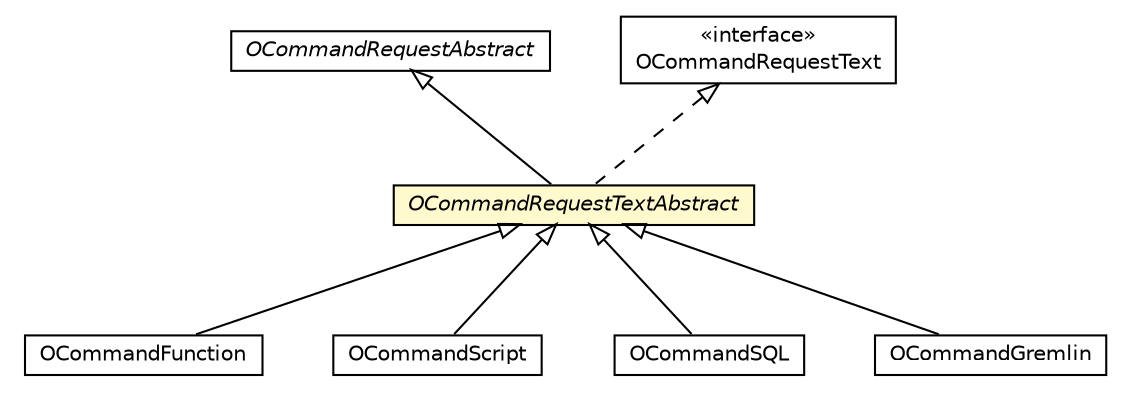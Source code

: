 #!/usr/local/bin/dot
#
# Class diagram 
# Generated by UMLGraph version R5_6-24-gf6e263 (http://www.umlgraph.org/)
#

digraph G {
	edge [fontname="Helvetica",fontsize=10,labelfontname="Helvetica",labelfontsize=10];
	node [fontname="Helvetica",fontsize=10,shape=plaintext];
	nodesep=0.25;
	ranksep=0.5;
	// com.orientechnologies.orient.core.command.OCommandRequestTextAbstract
	c1140543 [label=<<table title="com.orientechnologies.orient.core.command.OCommandRequestTextAbstract" border="0" cellborder="1" cellspacing="0" cellpadding="2" port="p" bgcolor="lemonChiffon" href="./OCommandRequestTextAbstract.html">
		<tr><td><table border="0" cellspacing="0" cellpadding="1">
<tr><td align="center" balign="center"><font face="Helvetica-Oblique"> OCommandRequestTextAbstract </font></td></tr>
		</table></td></tr>
		</table>>, URL="./OCommandRequestTextAbstract.html", fontname="Helvetica", fontcolor="black", fontsize=10.0];
	// com.orientechnologies.orient.core.command.OCommandRequestAbstract
	c1140548 [label=<<table title="com.orientechnologies.orient.core.command.OCommandRequestAbstract" border="0" cellborder="1" cellspacing="0" cellpadding="2" port="p" href="./OCommandRequestAbstract.html">
		<tr><td><table border="0" cellspacing="0" cellpadding="1">
<tr><td align="center" balign="center"><font face="Helvetica-Oblique"> OCommandRequestAbstract </font></td></tr>
		</table></td></tr>
		</table>>, URL="./OCommandRequestAbstract.html", fontname="Helvetica", fontcolor="black", fontsize=10.0];
	// com.orientechnologies.orient.core.command.OCommandRequestText
	c1140557 [label=<<table title="com.orientechnologies.orient.core.command.OCommandRequestText" border="0" cellborder="1" cellspacing="0" cellpadding="2" port="p" href="./OCommandRequestText.html">
		<tr><td><table border="0" cellspacing="0" cellpadding="1">
<tr><td align="center" balign="center"> &#171;interface&#187; </td></tr>
<tr><td align="center" balign="center"> OCommandRequestText </td></tr>
		</table></td></tr>
		</table>>, URL="./OCommandRequestText.html", fontname="Helvetica", fontcolor="black", fontsize=10.0];
	// com.orientechnologies.orient.core.command.script.OCommandFunction
	c1140570 [label=<<table title="com.orientechnologies.orient.core.command.script.OCommandFunction" border="0" cellborder="1" cellspacing="0" cellpadding="2" port="p" href="./script/OCommandFunction.html">
		<tr><td><table border="0" cellspacing="0" cellpadding="1">
<tr><td align="center" balign="center"> OCommandFunction </td></tr>
		</table></td></tr>
		</table>>, URL="./script/OCommandFunction.html", fontname="Helvetica", fontcolor="black", fontsize=10.0];
	// com.orientechnologies.orient.core.command.script.OCommandScript
	c1140574 [label=<<table title="com.orientechnologies.orient.core.command.script.OCommandScript" border="0" cellborder="1" cellspacing="0" cellpadding="2" port="p" href="./script/OCommandScript.html">
		<tr><td><table border="0" cellspacing="0" cellpadding="1">
<tr><td align="center" balign="center"> OCommandScript </td></tr>
		</table></td></tr>
		</table>>, URL="./script/OCommandScript.html", fontname="Helvetica", fontcolor="black", fontsize=10.0];
	// com.orientechnologies.orient.core.sql.OCommandSQL
	c1140653 [label=<<table title="com.orientechnologies.orient.core.sql.OCommandSQL" border="0" cellborder="1" cellspacing="0" cellpadding="2" port="p" href="../sql/OCommandSQL.html">
		<tr><td><table border="0" cellspacing="0" cellpadding="1">
<tr><td align="center" balign="center"> OCommandSQL </td></tr>
		</table></td></tr>
		</table>>, URL="../sql/OCommandSQL.html", fontname="Helvetica", fontcolor="black", fontsize=10.0];
	// com.orientechnologies.orient.graph.gremlin.OCommandGremlin
	c1141875 [label=<<table title="com.orientechnologies.orient.graph.gremlin.OCommandGremlin" border="0" cellborder="1" cellspacing="0" cellpadding="2" port="p" href="../../graph/gremlin/OCommandGremlin.html">
		<tr><td><table border="0" cellspacing="0" cellpadding="1">
<tr><td align="center" balign="center"> OCommandGremlin </td></tr>
		</table></td></tr>
		</table>>, URL="../../graph/gremlin/OCommandGremlin.html", fontname="Helvetica", fontcolor="black", fontsize=10.0];
	//com.orientechnologies.orient.core.command.OCommandRequestTextAbstract extends com.orientechnologies.orient.core.command.OCommandRequestAbstract
	c1140548:p -> c1140543:p [dir=back,arrowtail=empty];
	//com.orientechnologies.orient.core.command.OCommandRequestTextAbstract implements com.orientechnologies.orient.core.command.OCommandRequestText
	c1140557:p -> c1140543:p [dir=back,arrowtail=empty,style=dashed];
	//com.orientechnologies.orient.core.command.script.OCommandFunction extends com.orientechnologies.orient.core.command.OCommandRequestTextAbstract
	c1140543:p -> c1140570:p [dir=back,arrowtail=empty];
	//com.orientechnologies.orient.core.command.script.OCommandScript extends com.orientechnologies.orient.core.command.OCommandRequestTextAbstract
	c1140543:p -> c1140574:p [dir=back,arrowtail=empty];
	//com.orientechnologies.orient.core.sql.OCommandSQL extends com.orientechnologies.orient.core.command.OCommandRequestTextAbstract
	c1140543:p -> c1140653:p [dir=back,arrowtail=empty];
	//com.orientechnologies.orient.graph.gremlin.OCommandGremlin extends com.orientechnologies.orient.core.command.OCommandRequestTextAbstract
	c1140543:p -> c1141875:p [dir=back,arrowtail=empty];
}

